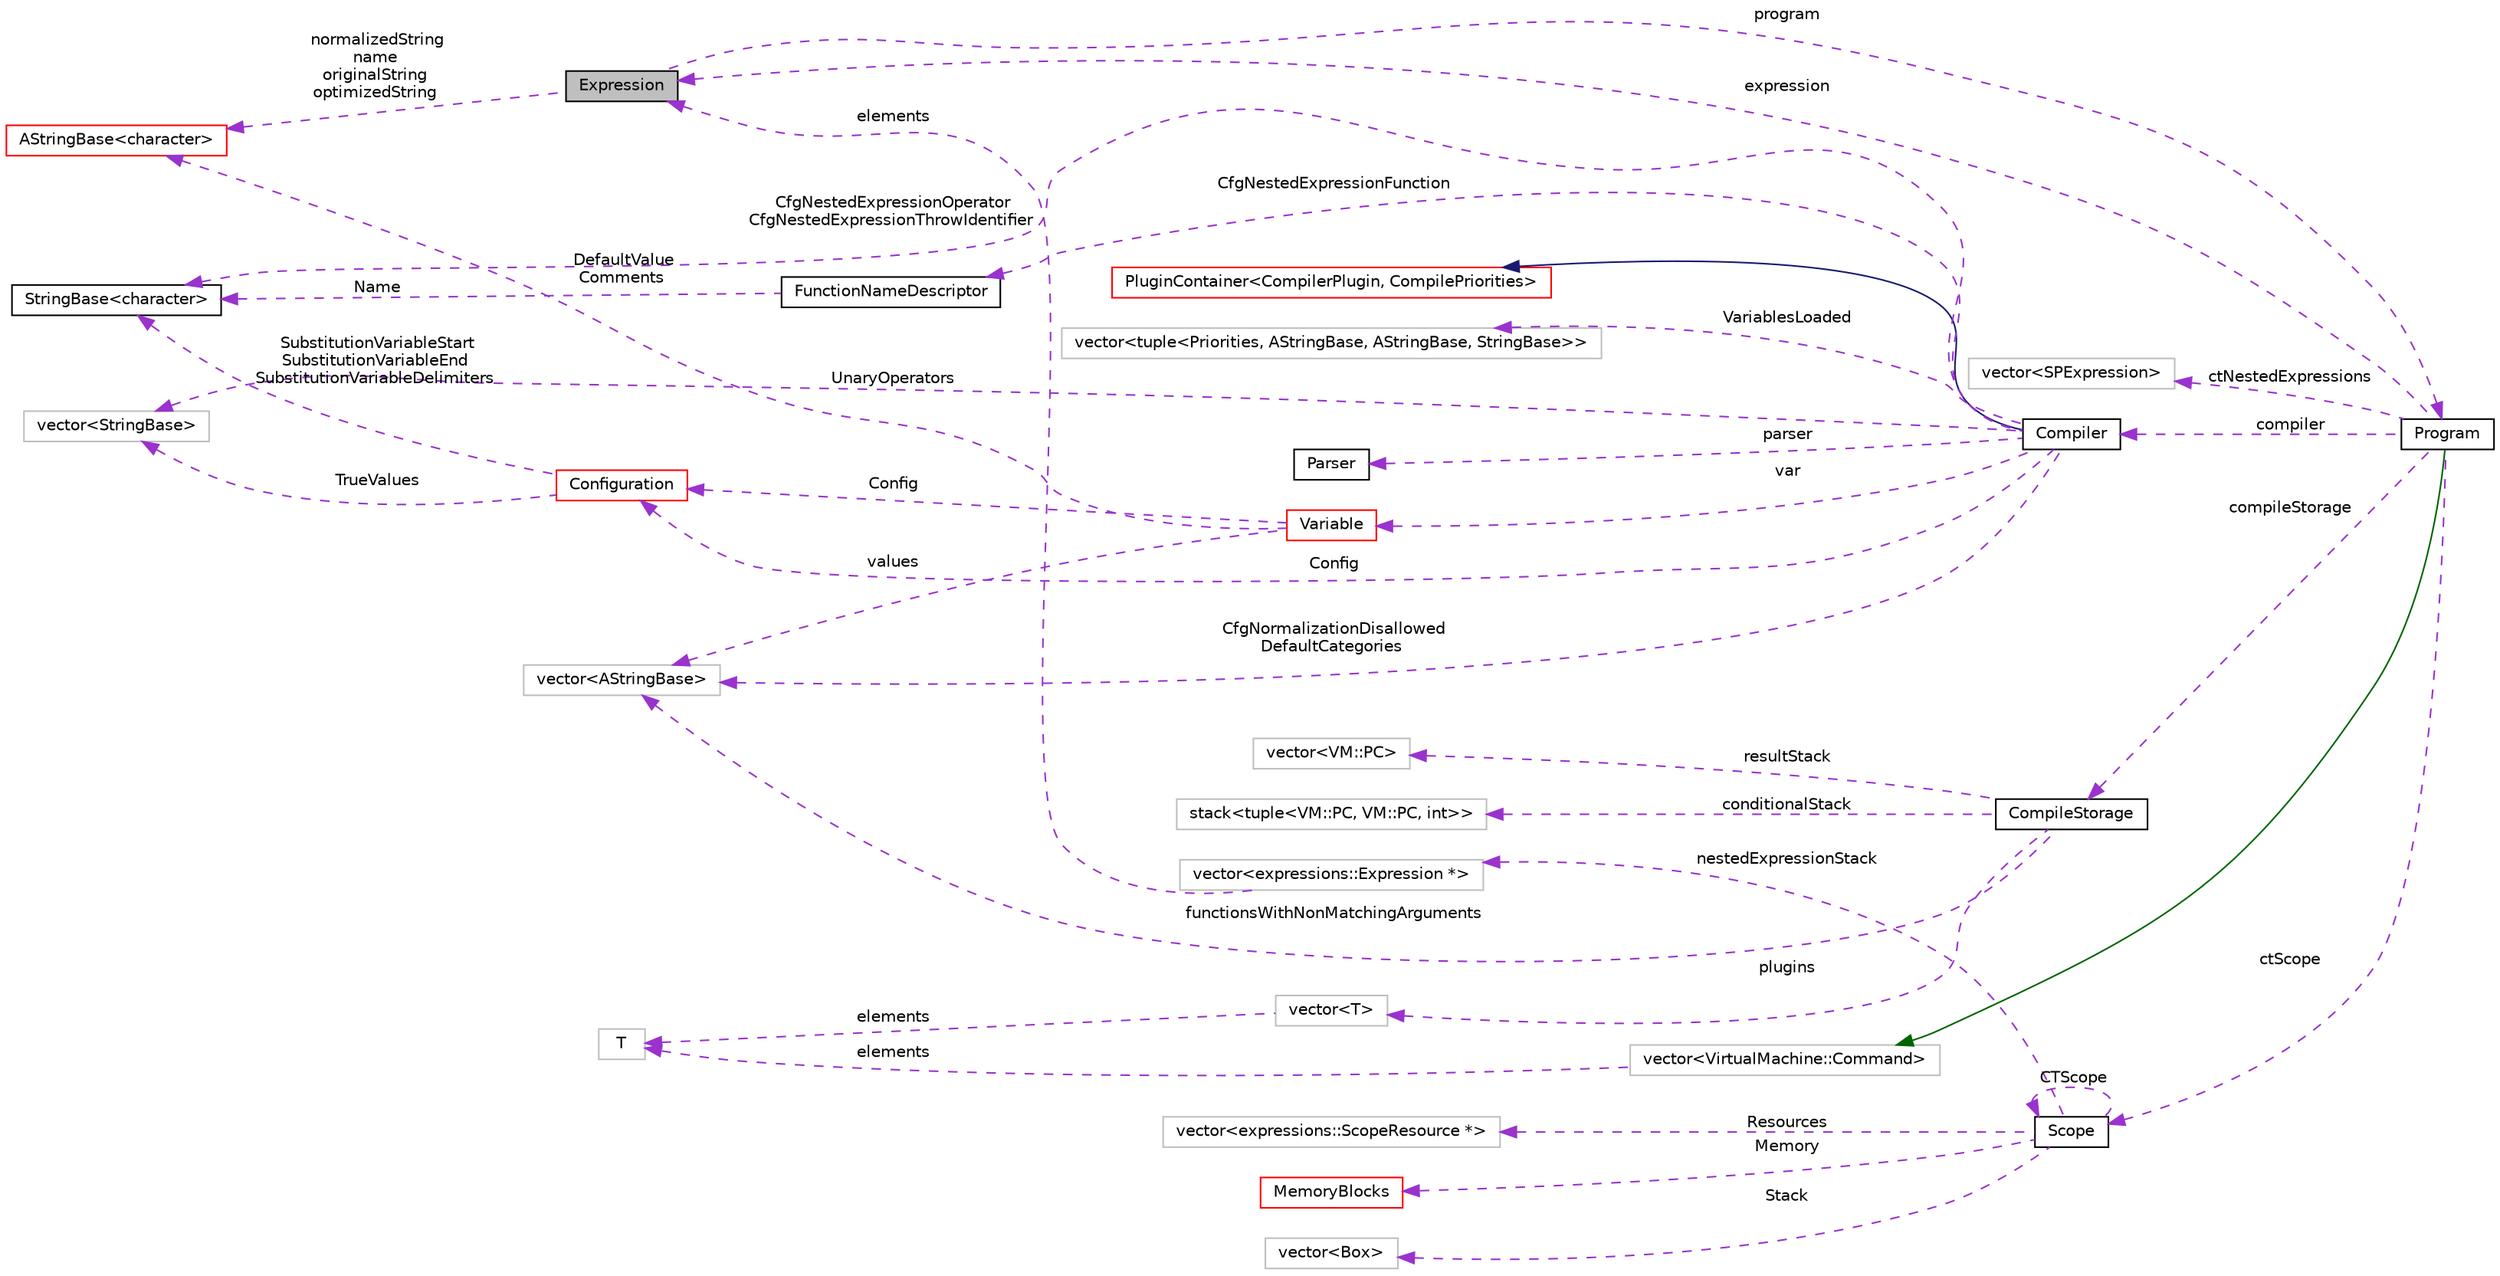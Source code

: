 digraph "Expression"
{
  edge [fontname="Helvetica",fontsize="10",labelfontname="Helvetica",labelfontsize="10"];
  node [fontname="Helvetica",fontsize="10",shape=record];
  rankdir="LR";
  Node1 [label="Expression",height=0.2,width=0.4,color="black", fillcolor="grey75", style="filled", fontcolor="black"];
  Node3 [label="vector\<VirtualMachine::Command\>",height=0.2,width=0.4,color="grey75", fillcolor="white", style="filled",tooltip="STL class. "];
  Node6 [label="PluginContainer\<CompilerPlugin, CompilePriorities\>",height=0.2,width=0.4,color="red", fillcolor="white", style="filled",URL="$classaworx_1_1lib_1_1util_1_1PluginContainer.html"];
  Node23 [label="vector\<AStringBase\>",height=0.2,width=0.4,color="grey75", fillcolor="white", style="filled"];
  Node31 [label="vector\<StringBase\>",height=0.2,width=0.4,color="grey75", fillcolor="white", style="filled"];
  Node36 [label="vector\<tuple\<Priorities, AStringBase, AStringBase, StringBase\>\>",height=0.2,width=0.4,color="grey75", fillcolor="white", style="filled"];
  Node42 [label="vector\<expressions::ScopeResource *\>",height=0.2,width=0.4,color="grey75", fillcolor="white", style="filled"];
  Node44 [label="vector\<expressions::Expression *\>",height=0.2,width=0.4,color="grey75", fillcolor="white", style="filled"];
  Node45 [label="vector\<Box\>",height=0.2,width=0.4,color="grey75", fillcolor="white", style="filled"];
  Node49 [label="vector\<SPExpression\>",height=0.2,width=0.4,color="grey75", fillcolor="white", style="filled"];
  Node51 [label="stack\<tuple\<VM::PC, VM::PC, int\>\>",height=0.2,width=0.4,color="grey75", fillcolor="white", style="filled"];
  Node52 [label="vector\<VM::PC\>",height=0.2,width=0.4,color="grey75", fillcolor="white", style="filled"];
  Node53 [label="vector\<T\>",height=0.2,width=0.4,color="grey75", fillcolor="white", style="filled",tooltip="STL class. "];
  Node21 [label="StringBase\<character\>",height=0.2,width=0.4,color="black", fillcolor="white", style="filled",URL="$classaworx_1_1lib_1_1strings_1_1StringBase.html"];
  Node33 [label="AStringBase\<character\>",height=0.2,width=0.4,color="red", fillcolor="white", style="filled",URL="$classaworx_1_1lib_1_1strings_1_1AStringBase.html"];
  Node1 -> Node2 [dir="back",color="darkorchid3",fontsize="10",style="dashed",label=" expression" ,fontname="Helvetica"];
  Node1 -> Node44 [dir="back",color="darkorchid3",fontsize="10",style="dashed",label=" elements" ,fontname="Helvetica"];
  Node2 -> Node1 [dir="back",color="darkorchid3",fontsize="10",style="dashed",label=" program" ,fontname="Helvetica"];
  Node3 -> Node2 [dir="back",color="darkgreen",fontsize="10",style="solid",fontname="Helvetica"];
  Node4 -> Node3 [dir="back",color="darkorchid3",fontsize="10",style="dashed",label=" elements" ,fontname="Helvetica"];
  Node4 -> Node53 [dir="back",color="darkorchid3",fontsize="10",style="dashed",label=" elements" ,fontname="Helvetica"];
  Node5 -> Node2 [dir="back",color="darkorchid3",fontsize="10",style="dashed",label=" compiler" ,fontname="Helvetica"];
  Node6 -> Node5 [dir="back",color="midnightblue",fontsize="10",style="solid",fontname="Helvetica"];
  Node21 -> Node5 [dir="back",color="darkorchid3",fontsize="10",style="dashed",label=" CfgNestedExpressionOperator\nCfgNestedExpressionThrowIdentifier" ,fontname="Helvetica"];
  Node21 -> Node26 [dir="back",color="darkorchid3",fontsize="10",style="dashed",label=" SubstitutionVariableStart\nSubstitutionVariableEnd\nSubstitutionVariableDelimiters" ,fontname="Helvetica"];
  Node21 -> Node37 [dir="back",color="darkorchid3",fontsize="10",style="dashed",label=" Name" ,fontname="Helvetica"];
  Node22 -> Node5 [dir="back",color="darkorchid3",fontsize="10",style="dashed",label=" parser" ,fontname="Helvetica"];
  Node23 -> Node5 [dir="back",color="darkorchid3",fontsize="10",style="dashed",label=" CfgNormalizationDisallowed\nDefaultCategories" ,fontname="Helvetica"];
  Node23 -> Node25 [dir="back",color="darkorchid3",fontsize="10",style="dashed",label=" values" ,fontname="Helvetica"];
  Node23 -> Node50 [dir="back",color="darkorchid3",fontsize="10",style="dashed",label=" functionsWithNonMatchingArguments" ,fontname="Helvetica"];
  Node25 -> Node5 [dir="back",color="darkorchid3",fontsize="10",style="dashed",label=" var" ,fontname="Helvetica"];
  Node26 -> Node5 [dir="back",color="darkorchid3",fontsize="10",style="dashed",label=" Config" ,fontname="Helvetica"];
  Node26 -> Node25 [dir="back",color="darkorchid3",fontsize="10",style="dashed",label=" Config" ,fontname="Helvetica"];
  Node31 -> Node5 [dir="back",color="darkorchid3",fontsize="10",style="dashed",label=" UnaryOperators" ,fontname="Helvetica"];
  Node31 -> Node26 [dir="back",color="darkorchid3",fontsize="10",style="dashed",label=" TrueValues" ,fontname="Helvetica"];
  Node33 -> Node1 [dir="back",color="darkorchid3",fontsize="10",style="dashed",label=" normalizedString\nname\noriginalString\noptimizedString" ,fontname="Helvetica"];
  Node33 -> Node25 [dir="back",color="darkorchid3",fontsize="10",style="dashed",label=" DefaultValue\nComments" ,fontname="Helvetica"];
  Node36 -> Node5 [dir="back",color="darkorchid3",fontsize="10",style="dashed",label=" VariablesLoaded" ,fontname="Helvetica"];
  Node37 -> Node5 [dir="back",color="darkorchid3",fontsize="10",style="dashed",label=" CfgNestedExpressionFunction" ,fontname="Helvetica"];
  Node38 -> Node2 [dir="back",color="darkorchid3",fontsize="10",style="dashed",label=" ctScope" ,fontname="Helvetica"];
  Node38 -> Node38 [dir="back",color="darkorchid3",fontsize="10",style="dashed",label=" CTScope" ,fontname="Helvetica"];
  Node39 -> Node38 [dir="back",color="darkorchid3",fontsize="10",style="dashed",label=" Memory" ,fontname="Helvetica"];
  Node42 -> Node38 [dir="back",color="darkorchid3",fontsize="10",style="dashed",label=" Resources" ,fontname="Helvetica"];
  Node44 -> Node38 [dir="back",color="darkorchid3",fontsize="10",style="dashed",label=" nestedExpressionStack" ,fontname="Helvetica"];
  Node45 -> Node38 [dir="back",color="darkorchid3",fontsize="10",style="dashed",label=" Stack" ,fontname="Helvetica"];
  Node49 -> Node2 [dir="back",color="darkorchid3",fontsize="10",style="dashed",label=" ctNestedExpressions" ,fontname="Helvetica"];
  Node50 -> Node2 [dir="back",color="darkorchid3",fontsize="10",style="dashed",label=" compileStorage" ,fontname="Helvetica"];
  Node51 -> Node50 [dir="back",color="darkorchid3",fontsize="10",style="dashed",label=" conditionalStack" ,fontname="Helvetica"];
  Node52 -> Node50 [dir="back",color="darkorchid3",fontsize="10",style="dashed",label=" resultStack" ,fontname="Helvetica"];
  Node53 -> Node50 [dir="back",color="darkorchid3",fontsize="10",style="dashed",label=" plugins" ,fontname="Helvetica"];
  Node2 [label="Program",height=0.2,width=0.4,color="black", fillcolor="white", style="filled",URL="$classaworx_1_1lib_1_1expressions_1_1detail_1_1Program.html"];
  Node4 [label="T",height=0.2,width=0.4,color="grey75", fillcolor="white", style="filled"];
  Node5 [label="Compiler",height=0.2,width=0.4,color="black", fillcolor="white", style="filled",URL="$classaworx_1_1lib_1_1expressions_1_1Compiler.html"];
  Node22 [label="Parser",height=0.2,width=0.4,color="black", fillcolor="white", style="filled",URL="$structaworx_1_1lib_1_1expressions_1_1detail_1_1Parser.html"];
  Node25 [label="Variable",height=0.2,width=0.4,color="red", fillcolor="white", style="filled",URL="$classaworx_1_1lib_1_1config_1_1Variable.html"];
  Node26 [label="Configuration",height=0.2,width=0.4,color="red", fillcolor="white", style="filled",URL="$classaworx_1_1lib_1_1config_1_1Configuration.html"];
  Node37 [label="FunctionNameDescriptor",height=0.2,width=0.4,color="black", fillcolor="white", style="filled",URL="$structaworx_1_1lib_1_1expressions_1_1FunctionNameDescriptor.html"];
  Node38 [label="Scope",height=0.2,width=0.4,color="black", fillcolor="white", style="filled",URL="$structaworx_1_1lib_1_1expressions_1_1Scope.html"];
  Node39 [label="MemoryBlocks",height=0.2,width=0.4,color="red", fillcolor="white", style="filled",URL="$classaworx_1_1lib_1_1util_1_1MemoryBlocks.html"];
  Node50 [label="CompileStorage",height=0.2,width=0.4,color="black", fillcolor="white", style="filled",URL="$structaworx_1_1lib_1_1expressions_1_1detail_1_1Program_1_1CompileStorage.html"];
}

